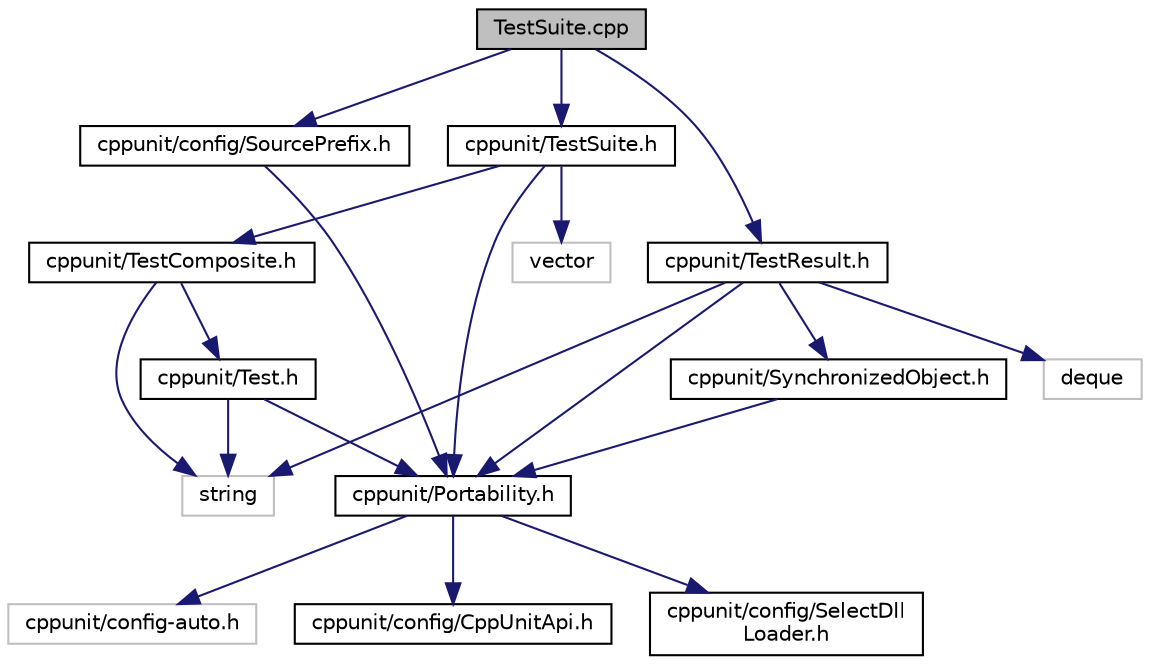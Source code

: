 digraph "TestSuite.cpp"
{
  edge [fontname="Helvetica",fontsize="10",labelfontname="Helvetica",labelfontsize="10"];
  node [fontname="Helvetica",fontsize="10",shape=record];
  Node0 [label="TestSuite.cpp",height=0.2,width=0.4,color="black", fillcolor="grey75", style="filled", fontcolor="black"];
  Node0 -> Node1 [color="midnightblue",fontsize="10",style="solid",fontname="Helvetica"];
  Node1 [label="cppunit/config/SourcePrefix.h",height=0.2,width=0.4,color="black", fillcolor="white", style="filled",URL="$_source_prefix_8h.html"];
  Node1 -> Node2 [color="midnightblue",fontsize="10",style="solid",fontname="Helvetica"];
  Node2 [label="cppunit/Portability.h",height=0.2,width=0.4,color="black", fillcolor="white", style="filled",URL="$_portability_8h.html"];
  Node2 -> Node3 [color="midnightblue",fontsize="10",style="solid",fontname="Helvetica"];
  Node3 [label="cppunit/config-auto.h",height=0.2,width=0.4,color="grey75", fillcolor="white", style="filled"];
  Node2 -> Node4 [color="midnightblue",fontsize="10",style="solid",fontname="Helvetica"];
  Node4 [label="cppunit/config/CppUnitApi.h",height=0.2,width=0.4,color="black", fillcolor="white", style="filled",URL="$_cpp_unit_api_8h.html"];
  Node2 -> Node5 [color="midnightblue",fontsize="10",style="solid",fontname="Helvetica"];
  Node5 [label="cppunit/config/SelectDll\lLoader.h",height=0.2,width=0.4,color="black", fillcolor="white", style="filled",URL="$_select_dll_loader_8h.html"];
  Node0 -> Node6 [color="midnightblue",fontsize="10",style="solid",fontname="Helvetica"];
  Node6 [label="cppunit/TestSuite.h",height=0.2,width=0.4,color="black", fillcolor="white", style="filled",URL="$_test_suite_8h.html"];
  Node6 -> Node2 [color="midnightblue",fontsize="10",style="solid",fontname="Helvetica"];
  Node6 -> Node7 [color="midnightblue",fontsize="10",style="solid",fontname="Helvetica"];
  Node7 [label="cppunit/TestComposite.h",height=0.2,width=0.4,color="black", fillcolor="white", style="filled",URL="$_test_composite_8h.html"];
  Node7 -> Node8 [color="midnightblue",fontsize="10",style="solid",fontname="Helvetica"];
  Node8 [label="cppunit/Test.h",height=0.2,width=0.4,color="black", fillcolor="white", style="filled",URL="$_test_8h.html"];
  Node8 -> Node2 [color="midnightblue",fontsize="10",style="solid",fontname="Helvetica"];
  Node8 -> Node9 [color="midnightblue",fontsize="10",style="solid",fontname="Helvetica"];
  Node9 [label="string",height=0.2,width=0.4,color="grey75", fillcolor="white", style="filled"];
  Node7 -> Node9 [color="midnightblue",fontsize="10",style="solid",fontname="Helvetica"];
  Node6 -> Node10 [color="midnightblue",fontsize="10",style="solid",fontname="Helvetica"];
  Node10 [label="vector",height=0.2,width=0.4,color="grey75", fillcolor="white", style="filled"];
  Node0 -> Node11 [color="midnightblue",fontsize="10",style="solid",fontname="Helvetica"];
  Node11 [label="cppunit/TestResult.h",height=0.2,width=0.4,color="black", fillcolor="white", style="filled",URL="$_test_result_8h.html"];
  Node11 -> Node2 [color="midnightblue",fontsize="10",style="solid",fontname="Helvetica"];
  Node11 -> Node12 [color="midnightblue",fontsize="10",style="solid",fontname="Helvetica"];
  Node12 [label="cppunit/SynchronizedObject.h",height=0.2,width=0.4,color="black", fillcolor="white", style="filled",URL="$_synchronized_object_8h.html"];
  Node12 -> Node2 [color="midnightblue",fontsize="10",style="solid",fontname="Helvetica"];
  Node11 -> Node13 [color="midnightblue",fontsize="10",style="solid",fontname="Helvetica"];
  Node13 [label="deque",height=0.2,width=0.4,color="grey75", fillcolor="white", style="filled"];
  Node11 -> Node9 [color="midnightblue",fontsize="10",style="solid",fontname="Helvetica"];
}
